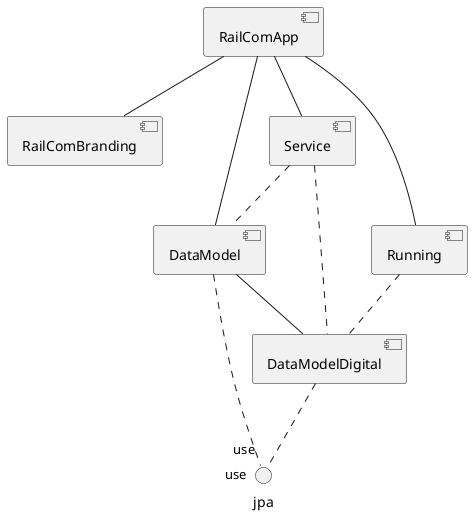 @startuml

[RailComApp] as rca
[RailComBranding] as rcb
[DataModel] as dm
[DataModelDigital] as dmd
[Service] as service
[Running] as running

interface jpa

rca -- rcb
rca -- dm
dm -- dmd
rca -- service
rca -- running

dm .. "use" jpa
dmd .. "use" jpa
service .. dm
service .. dmd
running .. dmd
@enduml

